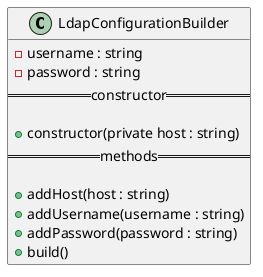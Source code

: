  @startuml LdapConfigurationBuilder diagram
class LdapConfigurationBuilder {
  - username : string
  - password : string
  ==constructor==

  + constructor(private host : string)
  ==methods==

  + addHost(host : string)
  + addUsername(username : string)
  + addPassword(password : string)
  + build()
}
@enduml
